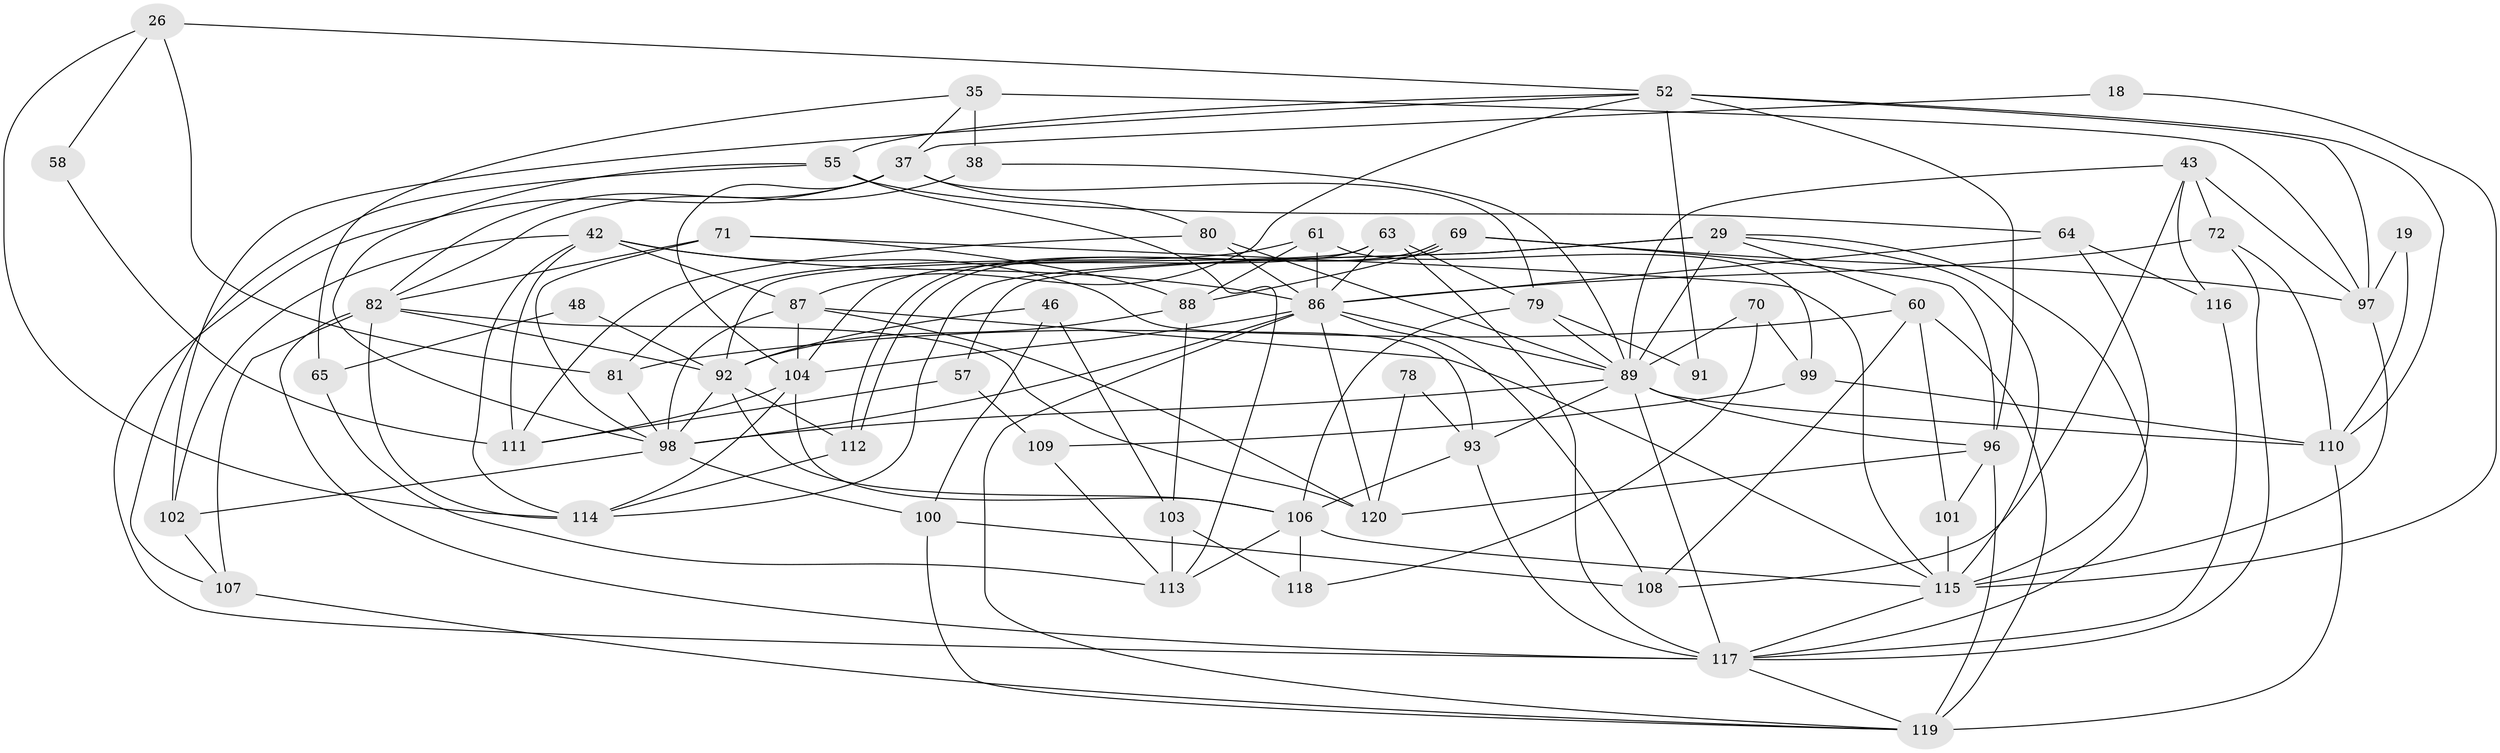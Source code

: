 // original degree distribution, {4: 0.2916666666666667, 2: 0.1, 3: 0.3, 5: 0.18333333333333332, 6: 0.08333333333333333, 7: 0.025, 9: 0.008333333333333333, 8: 0.008333333333333333}
// Generated by graph-tools (version 1.1) at 2025/50/03/09/25 04:50:32]
// undirected, 60 vertices, 150 edges
graph export_dot {
graph [start="1"]
  node [color=gray90,style=filled];
  18;
  19;
  26;
  29 [super="+14"];
  35 [super="+6"];
  37 [super="+24"];
  38;
  42 [super="+3+28"];
  43 [super="+31"];
  46;
  48;
  52;
  55 [super="+51"];
  57;
  58;
  60;
  61;
  63 [super="+23+53"];
  64;
  65;
  69;
  70;
  71;
  72;
  78;
  79;
  80 [super="+20"];
  81;
  82 [super="+40+39+50"];
  86 [super="+85+84"];
  87 [super="+16"];
  88;
  89 [super="+67+75"];
  91;
  92 [super="+10+4"];
  93 [super="+56"];
  96 [super="+59+90"];
  97 [super="+33"];
  98 [super="+41"];
  99;
  100 [super="+83"];
  101;
  102;
  103;
  104 [super="+8+74"];
  106 [super="+36"];
  107 [super="+95"];
  108;
  109;
  110 [super="+94+73"];
  111 [super="+62"];
  112;
  113;
  114 [super="+32"];
  115 [super="+22+105"];
  116 [super="+17"];
  117 [super="+34+76+66+77"];
  118;
  119 [super="+68"];
  120 [super="+2"];
  18 -- 115;
  18 -- 37;
  19 -- 97;
  19 -- 110;
  26 -- 52;
  26 -- 81;
  26 -- 58;
  26 -- 114;
  29 -- 57 [weight=2];
  29 -- 89 [weight=3];
  29 -- 115 [weight=2];
  29 -- 60;
  29 -- 114;
  29 -- 117;
  35 -- 38 [weight=2];
  35 -- 65;
  35 -- 37;
  35 -- 97;
  37 -- 104 [weight=2];
  37 -- 79;
  37 -- 80;
  37 -- 82;
  37 -- 117;
  38 -- 82;
  38 -- 89;
  42 -- 111 [weight=2];
  42 -- 86 [weight=2];
  42 -- 93;
  42 -- 114;
  42 -- 102;
  42 -- 87;
  43 -- 72 [weight=2];
  43 -- 116;
  43 -- 108;
  43 -- 97;
  43 -- 89;
  46 -- 103;
  46 -- 92 [weight=2];
  46 -- 100;
  48 -- 65;
  48 -- 92 [weight=2];
  52 -- 97 [weight=2];
  52 -- 55;
  52 -- 87;
  52 -- 91;
  52 -- 102;
  52 -- 110;
  52 -- 96;
  55 -- 64;
  55 -- 113;
  55 -- 98;
  55 -- 107;
  57 -- 109;
  57 -- 111;
  58 -- 111;
  60 -- 81;
  60 -- 101;
  60 -- 108;
  60 -- 119;
  61 -- 99;
  61 -- 81;
  61 -- 88;
  61 -- 86;
  63 -- 117;
  63 -- 104 [weight=2];
  63 -- 92;
  63 -- 79;
  63 -- 86;
  64 -- 115;
  64 -- 116 [weight=2];
  64 -- 86;
  65 -- 113;
  69 -- 88;
  69 -- 112;
  69 -- 112;
  69 -- 97;
  69 -- 96;
  70 -- 118;
  70 -- 99;
  70 -- 89;
  71 -- 88;
  71 -- 82 [weight=2];
  71 -- 115;
  71 -- 98;
  72 -- 117;
  72 -- 86 [weight=2];
  72 -- 110;
  78 -- 120;
  78 -- 93;
  79 -- 106;
  79 -- 91;
  79 -- 89;
  80 -- 111;
  80 -- 86 [weight=2];
  80 -- 89;
  81 -- 98;
  82 -- 92 [weight=2];
  82 -- 120;
  82 -- 107 [weight=2];
  82 -- 114;
  82 -- 117;
  86 -- 108;
  86 -- 104;
  86 -- 120;
  86 -- 98;
  86 -- 119;
  86 -- 89 [weight=2];
  87 -- 115;
  87 -- 104;
  87 -- 120;
  87 -- 98;
  88 -- 92;
  88 -- 103;
  89 -- 98;
  89 -- 117 [weight=2];
  89 -- 96;
  89 -- 110 [weight=3];
  89 -- 93;
  92 -- 112;
  92 -- 106;
  92 -- 98;
  93 -- 106 [weight=2];
  93 -- 117 [weight=3];
  96 -- 120;
  96 -- 119 [weight=2];
  96 -- 101;
  97 -- 115;
  98 -- 100 [weight=2];
  98 -- 102;
  99 -- 110;
  99 -- 109;
  100 -- 119;
  100 -- 108;
  101 -- 115;
  102 -- 107;
  103 -- 113;
  103 -- 118;
  104 -- 106 [weight=2];
  104 -- 111;
  104 -- 114;
  106 -- 115 [weight=2];
  106 -- 113;
  106 -- 118;
  107 -- 119;
  109 -- 113;
  110 -- 119;
  112 -- 114;
  115 -- 117;
  116 -- 117;
  117 -- 119;
}
